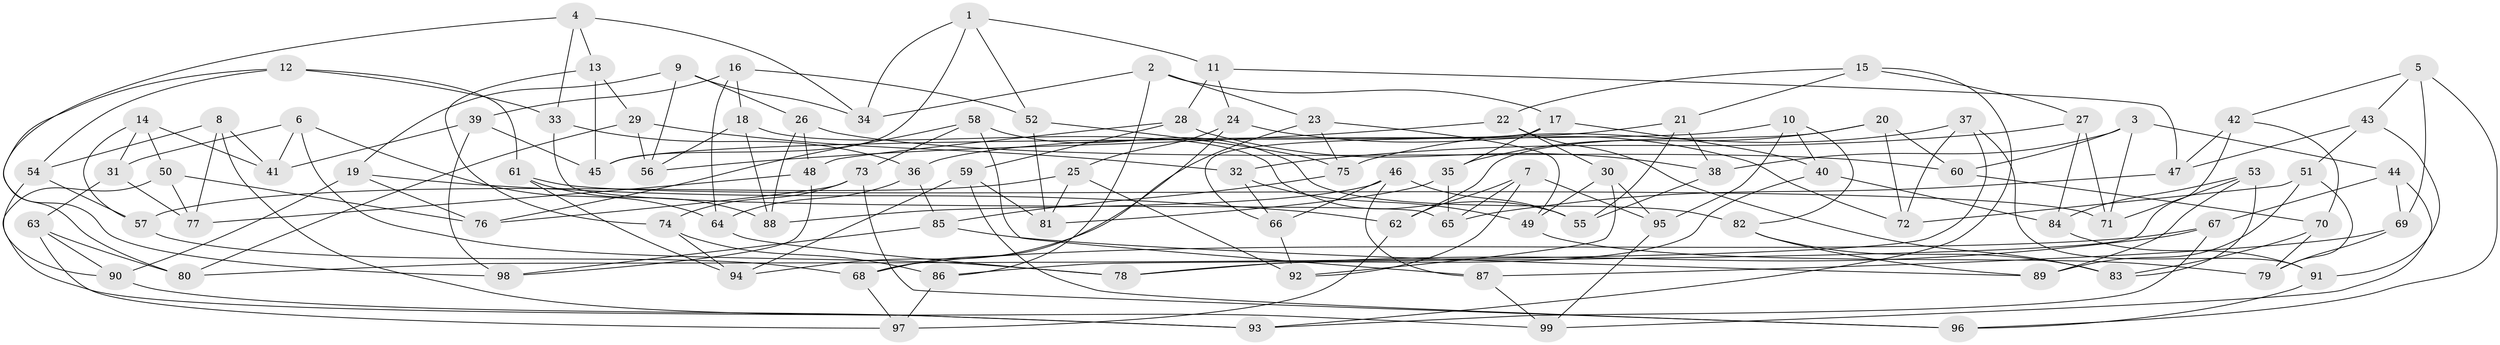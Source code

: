 // Generated by graph-tools (version 1.1) at 2025/57/03/09/25 04:57:28]
// undirected, 99 vertices, 198 edges
graph export_dot {
graph [start="1"]
  node [color=gray90,style=filled];
  1;
  2;
  3;
  4;
  5;
  6;
  7;
  8;
  9;
  10;
  11;
  12;
  13;
  14;
  15;
  16;
  17;
  18;
  19;
  20;
  21;
  22;
  23;
  24;
  25;
  26;
  27;
  28;
  29;
  30;
  31;
  32;
  33;
  34;
  35;
  36;
  37;
  38;
  39;
  40;
  41;
  42;
  43;
  44;
  45;
  46;
  47;
  48;
  49;
  50;
  51;
  52;
  53;
  54;
  55;
  56;
  57;
  58;
  59;
  60;
  61;
  62;
  63;
  64;
  65;
  66;
  67;
  68;
  69;
  70;
  71;
  72;
  73;
  74;
  75;
  76;
  77;
  78;
  79;
  80;
  81;
  82;
  83;
  84;
  85;
  86;
  87;
  88;
  89;
  90;
  91;
  92;
  93;
  94;
  95;
  96;
  97;
  98;
  99;
  1 -- 34;
  1 -- 11;
  1 -- 45;
  1 -- 52;
  2 -- 34;
  2 -- 86;
  2 -- 23;
  2 -- 17;
  3 -- 60;
  3 -- 44;
  3 -- 38;
  3 -- 71;
  4 -- 34;
  4 -- 98;
  4 -- 13;
  4 -- 33;
  5 -- 42;
  5 -- 96;
  5 -- 43;
  5 -- 69;
  6 -- 31;
  6 -- 41;
  6 -- 64;
  6 -- 78;
  7 -- 95;
  7 -- 62;
  7 -- 92;
  7 -- 65;
  8 -- 41;
  8 -- 99;
  8 -- 54;
  8 -- 77;
  9 -- 19;
  9 -- 26;
  9 -- 56;
  9 -- 34;
  10 -- 45;
  10 -- 95;
  10 -- 40;
  10 -- 82;
  11 -- 28;
  11 -- 47;
  11 -- 24;
  12 -- 33;
  12 -- 54;
  12 -- 61;
  12 -- 80;
  13 -- 45;
  13 -- 29;
  13 -- 74;
  14 -- 57;
  14 -- 41;
  14 -- 31;
  14 -- 50;
  15 -- 93;
  15 -- 27;
  15 -- 22;
  15 -- 21;
  16 -- 18;
  16 -- 64;
  16 -- 52;
  16 -- 39;
  17 -- 40;
  17 -- 35;
  17 -- 66;
  18 -- 88;
  18 -- 56;
  18 -- 55;
  19 -- 62;
  19 -- 76;
  19 -- 90;
  20 -- 72;
  20 -- 62;
  20 -- 60;
  20 -- 35;
  21 -- 36;
  21 -- 38;
  21 -- 55;
  22 -- 83;
  22 -- 56;
  22 -- 30;
  23 -- 75;
  23 -- 49;
  23 -- 94;
  24 -- 68;
  24 -- 25;
  24 -- 72;
  25 -- 57;
  25 -- 81;
  25 -- 92;
  26 -- 88;
  26 -- 60;
  26 -- 48;
  27 -- 84;
  27 -- 71;
  27 -- 32;
  28 -- 38;
  28 -- 48;
  28 -- 59;
  29 -- 32;
  29 -- 80;
  29 -- 56;
  30 -- 92;
  30 -- 95;
  30 -- 49;
  31 -- 63;
  31 -- 77;
  32 -- 66;
  32 -- 49;
  33 -- 36;
  33 -- 65;
  35 -- 81;
  35 -- 65;
  36 -- 85;
  36 -- 64;
  37 -- 75;
  37 -- 80;
  37 -- 72;
  37 -- 91;
  38 -- 55;
  39 -- 98;
  39 -- 45;
  39 -- 41;
  40 -- 84;
  40 -- 78;
  42 -- 86;
  42 -- 70;
  42 -- 47;
  43 -- 51;
  43 -- 91;
  43 -- 47;
  44 -- 99;
  44 -- 67;
  44 -- 69;
  46 -- 66;
  46 -- 55;
  46 -- 87;
  46 -- 88;
  47 -- 65;
  48 -- 77;
  48 -- 98;
  49 -- 79;
  50 -- 93;
  50 -- 77;
  50 -- 76;
  51 -- 79;
  51 -- 72;
  51 -- 89;
  52 -- 75;
  52 -- 81;
  53 -- 84;
  53 -- 83;
  53 -- 89;
  53 -- 71;
  54 -- 57;
  54 -- 90;
  57 -- 68;
  58 -- 82;
  58 -- 87;
  58 -- 73;
  58 -- 76;
  59 -- 94;
  59 -- 81;
  59 -- 96;
  60 -- 70;
  61 -- 88;
  61 -- 71;
  61 -- 94;
  62 -- 97;
  63 -- 80;
  63 -- 97;
  63 -- 90;
  64 -- 78;
  66 -- 92;
  67 -- 93;
  67 -- 68;
  67 -- 78;
  68 -- 97;
  69 -- 79;
  69 -- 87;
  70 -- 83;
  70 -- 79;
  73 -- 96;
  73 -- 76;
  73 -- 74;
  74 -- 94;
  74 -- 86;
  75 -- 85;
  82 -- 89;
  82 -- 83;
  84 -- 91;
  85 -- 98;
  85 -- 89;
  86 -- 97;
  87 -- 99;
  90 -- 93;
  91 -- 96;
  95 -- 99;
}
